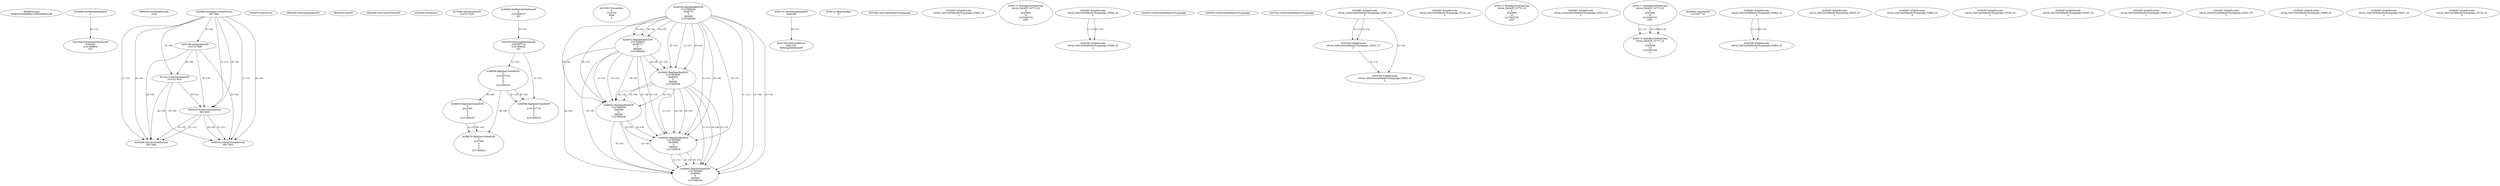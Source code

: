 // Global SCDG with merge call
digraph {
	0 [label="6850628.main
0006381a05e9f0dc2336454f0bc41fff"]
	1 [label="4254480.GetModuleHandleW
0"]
	2 [label="6844434.SetThreadLocale
1024"]
	3 [label="4243965.InitializeCriticalSection
6917004"]
	4 [label="4243979.GetVersion
"]
	5 [label="4250188.GetSystemInfo
2147417660"]
	3 -> 5 [label="(0-->0)"]
	6 [label="6844540.GetCommandLineW
"]
	7 [label="4214413.GetStartupInfoW
2147417624"]
	3 -> 7 [label="(0-->0)"]
	5 -> 7 [label="(0-->0)"]
	8 [label="6844560.GetACP
"]
	9 [label="6844580.GetCurrentThreadId
"]
	10 [label="4250204.GetVersion
"]
	11 [label="4276690.GetVersionExW
2147417420"]
	12 [label="4243306.GetModuleFileNameW
4194304
2147408904
522"]
	1 -> 12 [label="(0-->1)"]
	13 [label="4248064.GetModuleFileNameW
0
2147408370
261"]
	14 [label="4215383.VirtualAlloc
0
1310704
4096
4"]
	15 [label="4246338.RegOpenKeyExW
2147483649
4246772
0
983065
2147408236"]
	16 [label="4246372.RegOpenKeyExW
2147483650
4246772
0
983065
2147408236"]
	15 -> 16 [label="(2-->2)"]
	15 -> 16 [label="(4-->4)"]
	15 -> 16 [label="(5-->5)"]
	17 [label="4245741.GetModuleHandleW
4246160"]
	18 [label="4245758.GetProcAddress
9441320
GetLongPathNameW"]
	17 -> 18 [label="(0-->1)"]
	19 [label="4245785.GetLongPathNameW
2147407710
2147406542
261"]
	13 -> 19 [label="(3-->3)"]
	20 [label="4246556.RegQueryValueExW
0
2147407710
0
0
0
2147408232"]
	19 -> 20 [label="(1-->2)"]
	21 [label="4246635.RegQueryValueExW
0
4247000
0
0
0
2147408232"]
	20 -> 21 [label="(6-->6)"]
	22 [label="4246676.RegQueryValueExW
0
4247000
0
0
0
2147408232"]
	21 -> 22 [label="(2-->2)"]
	20 -> 22 [label="(6-->6)"]
	21 -> 22 [label="(6-->6)"]
	23 [label="4246722.RegCloseKey
0"]
	24 [label="4247883.GetUserDefaultUILanguage
"]
	25 [label="4245418.EnterCriticalSection
6917004"]
	3 -> 25 [label="(1-->1)"]
	3 -> 25 [label="(0-->0)"]
	5 -> 25 [label="(0-->0)"]
	7 -> 25 [label="(0-->0)"]
	26 [label="4245469.LeaveCriticalSection
6917004"]
	3 -> 26 [label="(1-->1)"]
	25 -> 26 [label="(1-->1)"]
	3 -> 26 [label="(0-->0)"]
	5 -> 26 [label="(0-->0)"]
	7 -> 26 [label="(0-->0)"]
	25 -> 26 [label="(0-->0)"]
	27 [label="4245487.IsValidLocale
retval_GetUserDefaultUILanguage_32902_32
2"]
	28 [label="4250171.MultiByteToWideChar
retval_GetACP_32773_32
0
4243852
13
2147403704
2047"]
	29 [label="4245487.IsValidLocale
retval_GetUserDefaultUILanguage_32846_32
2"]
	30 [label="4244766.IsValidLocale
retval_GetUserDefaultUILanguage_32846_32
2"]
	29 -> 30 [label="(1-->1)"]
	29 -> 30 [label="(2-->2)"]
	31 [label="4245525.GetSystemDefaultUILanguage
"]
	32 [label="4245552.GetSystemDefaultUILanguage
"]
	33 [label="4246402.RegOpenKeyExW
2147483649
4246832
0
983065
2147408236"]
	15 -> 33 [label="(1-->1)"]
	15 -> 33 [label="(4-->4)"]
	16 -> 33 [label="(4-->4)"]
	15 -> 33 [label="(5-->5)"]
	16 -> 33 [label="(5-->5)"]
	34 [label="4245454.LeaveCriticalSection
6917004"]
	3 -> 34 [label="(1-->1)"]
	25 -> 34 [label="(1-->1)"]
	3 -> 34 [label="(0-->0)"]
	5 -> 34 [label="(0-->0)"]
	7 -> 34 [label="(0-->0)"]
	25 -> 34 [label="(0-->0)"]
	35 [label="4247923.GetSystemDefaultUILanguage
"]
	36 [label="4245487.IsValidLocale
retval_GetSystemDefaultUILanguage_33451_32
2"]
	37 [label="4244766.IsValidLocale
retval_GetSystemDefaultUILanguage_33451_32
2"]
	36 -> 37 [label="(1-->1)"]
	36 -> 37 [label="(2-->2)"]
	38 [label="4244766.IsValidLocale
retval_GetSystemDefaultUILanguage_33902_32
2"]
	36 -> 38 [label="(2-->2)"]
	37 -> 38 [label="(2-->2)"]
	39 [label="4246599.RegQueryValueExW
0
2147407710
0
0
0
2147408232"]
	19 -> 39 [label="(1-->2)"]
	20 -> 39 [label="(2-->2)"]
	20 -> 39 [label="(6-->6)"]
	40 [label="4245487.IsValidLocale
retval_GetUserDefaultUILanguage_33101_32
2"]
	41 [label="4250171.MultiByteToWideChar
retval_GetACP_32774_32
0
4243868
10
2147403704
2047"]
	42 [label="4245487.IsValidLocale
retval_GetSystemDefaultUILanguage_32912_32
2"]
	43 [label="4250171.MultiByteToWideChar
retval_GetACP_32773_32
0
4243508
10
2147403704
2047"]
	44 [label="4250171.MultiByteToWideChar
retval_GetACP_32773_32
0
4243508
10
3224282764
11"]
	43 -> 44 [label="(1-->1)"]
	43 -> 44 [label="(3-->3)"]
	43 -> 44 [label="(4-->4)"]
	45 [label="4245683.CharNextW
2147407716"]
	46 [label="4245487.IsValidLocale
retval_GetUserDefaultUILanguage_32864_32
2"]
	47 [label="4245487.IsValidLocale
retval_GetUserDefaultUILanguage_32953_32
2"]
	48 [label="4245487.IsValidLocale
retval_GetUserDefaultUILanguage_32863_32
2"]
	49 [label="4246432.RegOpenKeyExW
2147483650
4246832
0
983065
2147408236"]
	16 -> 49 [label="(1-->1)"]
	33 -> 49 [label="(2-->2)"]
	15 -> 49 [label="(4-->4)"]
	16 -> 49 [label="(4-->4)"]
	33 -> 49 [label="(4-->4)"]
	15 -> 49 [label="(5-->5)"]
	16 -> 49 [label="(5-->5)"]
	33 -> 49 [label="(5-->5)"]
	50 [label="4245487.IsValidLocale
retval_GetUserDefaultUILanguage_33026_32
2"]
	51 [label="4245487.IsValidLocale
retval_GetUserDefaultUILanguage_33055_32
2"]
	52 [label="4245487.IsValidLocale
retval_GetUserDefaultUILanguage_33046_32
2"]
	53 [label="4244766.IsValidLocale
retval_GetUserDefaultUILanguage_32864_32
2"]
	46 -> 53 [label="(1-->1)"]
	46 -> 53 [label="(2-->2)"]
	54 [label="4245487.IsValidLocale
retval_GetSystemDefaultUILanguage_33301_32
2"]
	55 [label="4245487.IsValidLocale
retval_GetUserDefaultUILanguage_33048_32
2"]
	56 [label="4245487.IsValidLocale
retval_GetUserDefaultUILanguage_33027_32
2"]
	57 [label="4246462.RegOpenKeyExW
2147483649
4246884
0
983065
2147408236"]
	15 -> 57 [label="(1-->1)"]
	33 -> 57 [label="(1-->1)"]
	15 -> 57 [label="(4-->4)"]
	16 -> 57 [label="(4-->4)"]
	33 -> 57 [label="(4-->4)"]
	49 -> 57 [label="(4-->4)"]
	15 -> 57 [label="(5-->5)"]
	16 -> 57 [label="(5-->5)"]
	33 -> 57 [label="(5-->5)"]
	49 -> 57 [label="(5-->5)"]
	58 [label="4246492.RegOpenKeyExW
2147483649
4246936
0
983065
2147408236"]
	15 -> 58 [label="(1-->1)"]
	33 -> 58 [label="(1-->1)"]
	57 -> 58 [label="(1-->1)"]
	15 -> 58 [label="(4-->4)"]
	16 -> 58 [label="(4-->4)"]
	33 -> 58 [label="(4-->4)"]
	49 -> 58 [label="(4-->4)"]
	57 -> 58 [label="(4-->4)"]
	15 -> 58 [label="(5-->5)"]
	16 -> 58 [label="(5-->5)"]
	33 -> 58 [label="(5-->5)"]
	49 -> 58 [label="(5-->5)"]
	57 -> 58 [label="(5-->5)"]
	59 [label="4245487.IsValidLocale
retval_GetUserDefaultUILanguage_33134_32
2"]
}

